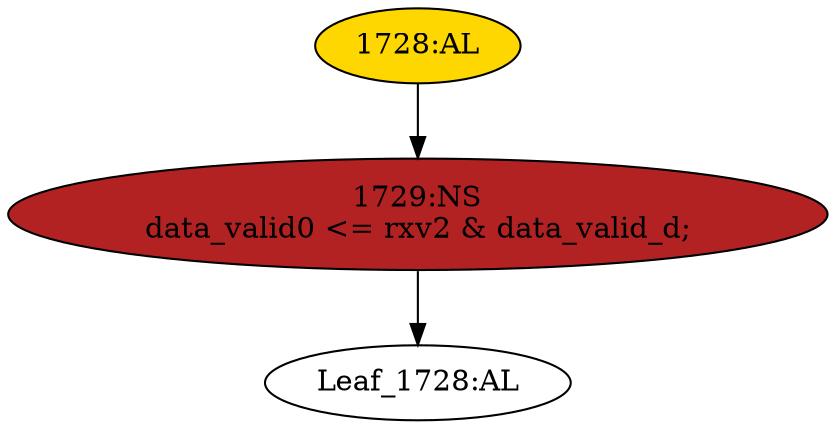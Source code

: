 strict digraph "" {
	node [label="\N"];
	"1729:NS"	 [ast="<pyverilog.vparser.ast.NonblockingSubstitution object at 0x7f13b55d49d0>",
		fillcolor=firebrick,
		label="1729:NS
data_valid0 <= rxv2 & data_valid_d;",
		statements="[<pyverilog.vparser.ast.NonblockingSubstitution object at 0x7f13b55d49d0>]",
		style=filled,
		typ=NonblockingSubstitution];
	"Leaf_1728:AL"	 [def_var="['data_valid0']",
		label="Leaf_1728:AL"];
	"1729:NS" -> "Leaf_1728:AL"	 [cond="[]",
		lineno=None];
	"1728:AL"	 [ast="<pyverilog.vparser.ast.Always object at 0x7f13b55d4d90>",
		clk_sens=True,
		fillcolor=gold,
		label="1728:AL",
		sens="['clk']",
		statements="[]",
		style=filled,
		typ=Always,
		use_var="['rxv2', 'data_valid_d']"];
	"1728:AL" -> "1729:NS"	 [cond="[]",
		lineno=None];
}
